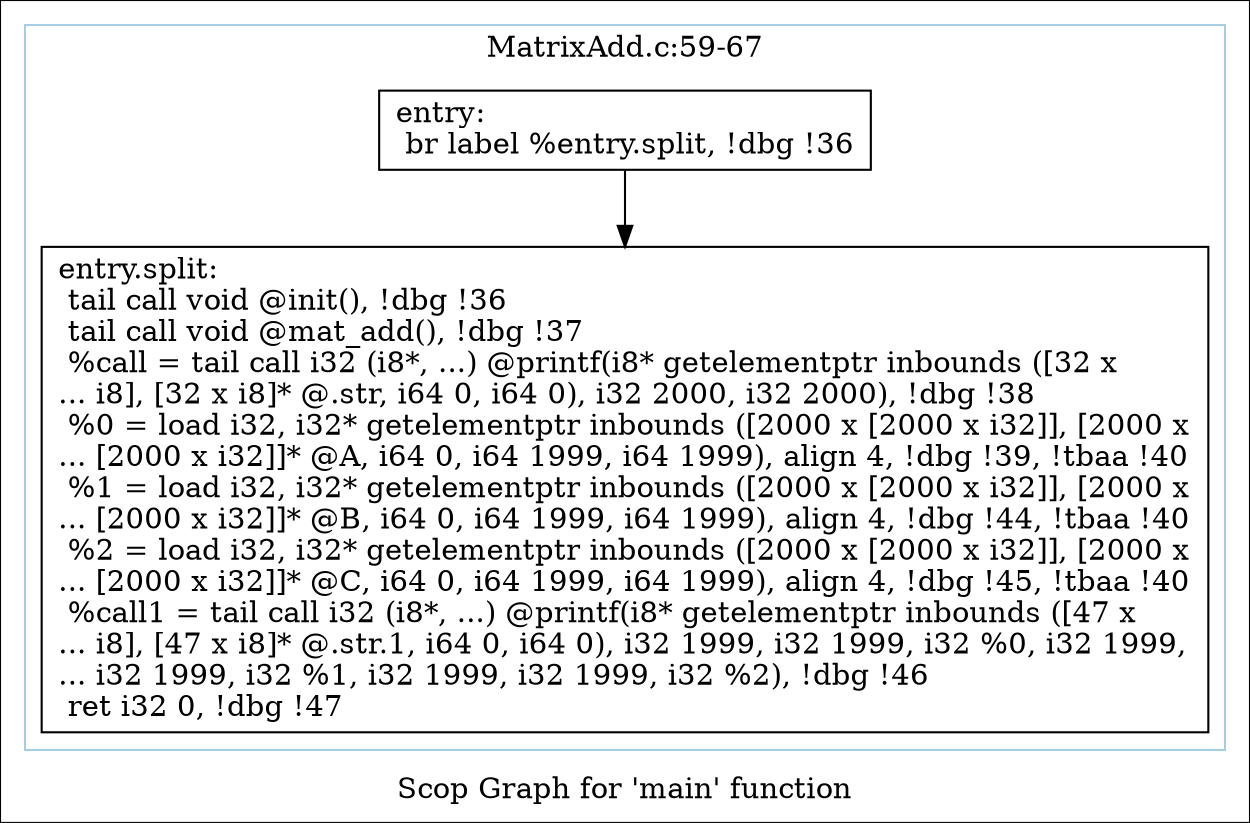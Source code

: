 digraph "Scop Graph for 'main' function" {
	label="Scop Graph for 'main' function";

	Node0x9334b00 [shape=record,label="{entry:\l  br label %entry.split, !dbg !36\l}"];
	Node0x9334b00 -> Node0x92ed660;
	Node0x92ed660 [shape=record,label="{entry.split:                                      \l  tail call void @init(), !dbg !36\l  tail call void @mat_add(), !dbg !37\l  %call = tail call i32 (i8*, ...) @printf(i8* getelementptr inbounds ([32 x\l... i8], [32 x i8]* @.str, i64 0, i64 0), i32 2000, i32 2000), !dbg !38\l  %0 = load i32, i32* getelementptr inbounds ([2000 x [2000 x i32]], [2000 x\l... [2000 x i32]]* @A, i64 0, i64 1999, i64 1999), align 4, !dbg !39, !tbaa !40\l  %1 = load i32, i32* getelementptr inbounds ([2000 x [2000 x i32]], [2000 x\l... [2000 x i32]]* @B, i64 0, i64 1999, i64 1999), align 4, !dbg !44, !tbaa !40\l  %2 = load i32, i32* getelementptr inbounds ([2000 x [2000 x i32]], [2000 x\l... [2000 x i32]]* @C, i64 0, i64 1999, i64 1999), align 4, !dbg !45, !tbaa !40\l  %call1 = tail call i32 (i8*, ...) @printf(i8* getelementptr inbounds ([47 x\l... i8], [47 x i8]* @.str.1, i64 0, i64 0), i32 1999, i32 1999, i32 %0, i32 1999,\l... i32 1999, i32 %1, i32 1999, i32 1999, i32 %2), !dbg !46\l  ret i32 0, !dbg !47\l}"];
	colorscheme = "paired12"
        subgraph cluster_0x9333110 {
          label = "MatrixAdd.c:59-67
";
          style = solid;
          color = 1
          Node0x9334b00;
          Node0x92ed660;
        }
}
